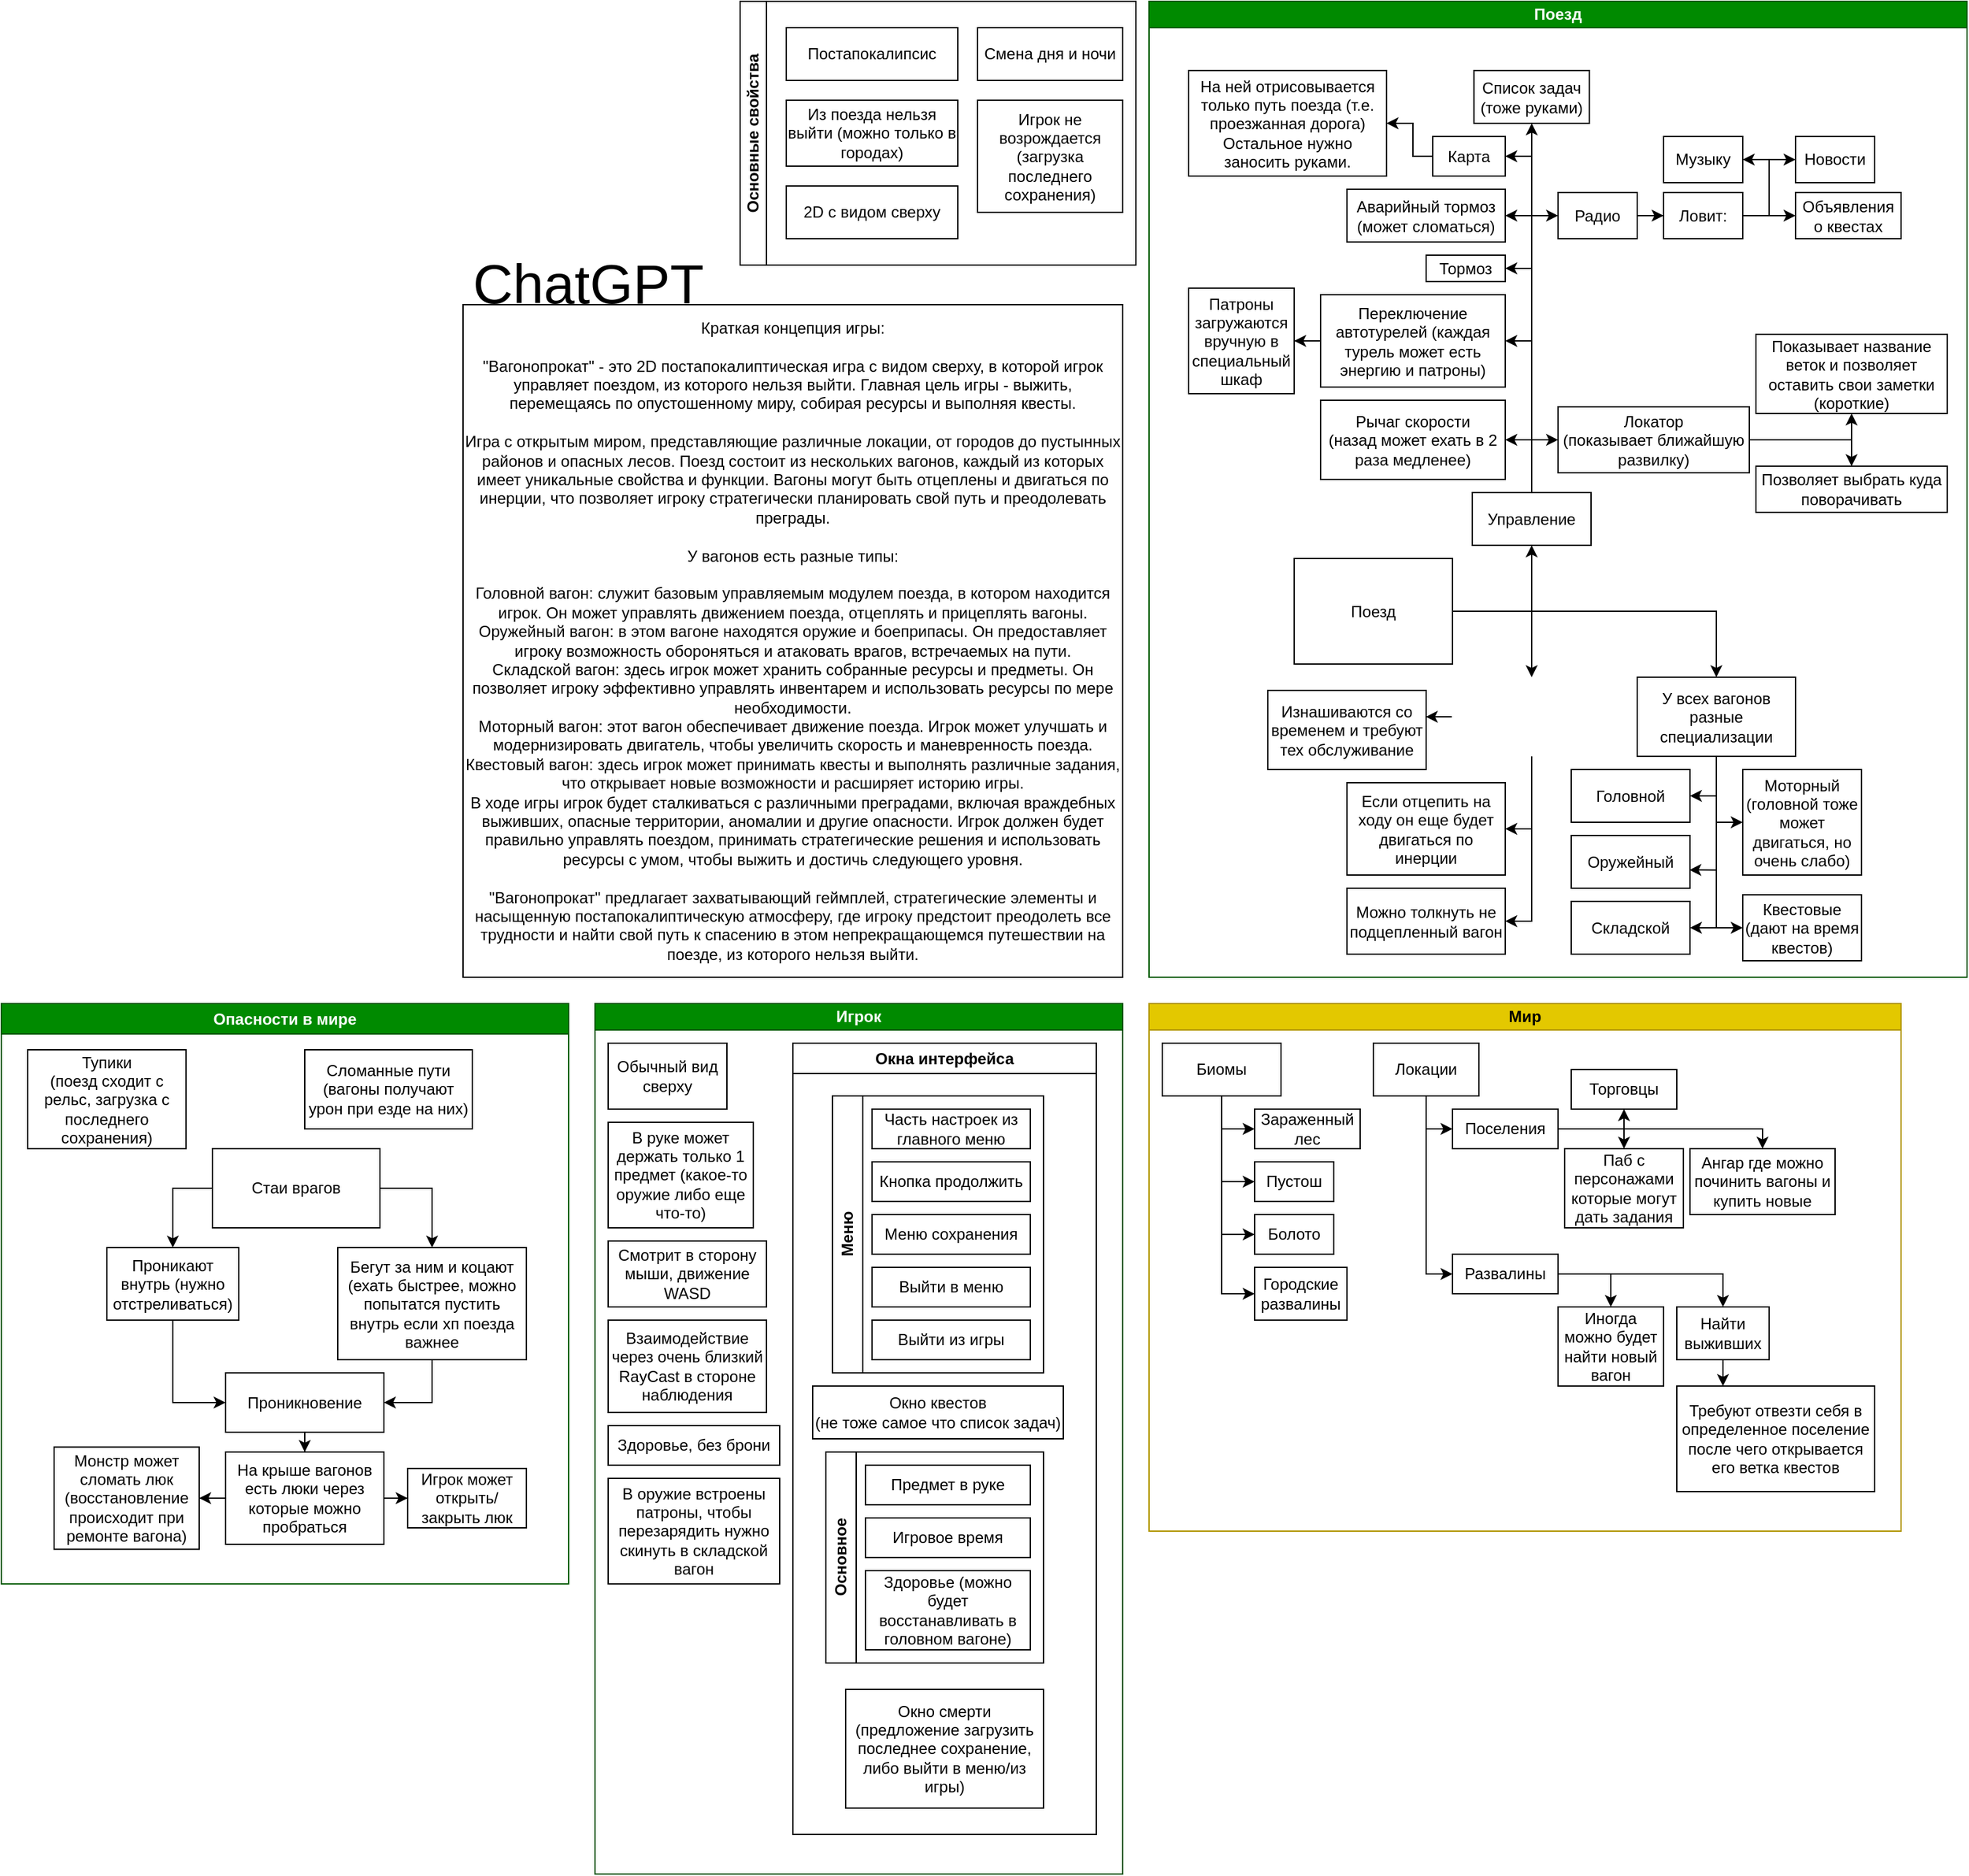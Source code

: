 <mxfile version="21.4.0" type="github">
  <diagram name="Страница 1" id="pmA3T12U0y29bctuCMmK">
    <mxGraphModel dx="3340" dy="1350" grid="1" gridSize="10" guides="1" tooltips="1" connect="1" arrows="1" fold="1" page="1" pageScale="1" pageWidth="827" pageHeight="1169" math="0" shadow="0">
      <root>
        <mxCell id="0" />
        <mxCell id="1" parent="0" />
        <mxCell id="rNvYdbHAw4pMWTasqW2j-11" value="Основные свойства" style="swimlane;horizontal=0;whiteSpace=wrap;html=1;rounded=0;labelBackgroundColor=none;startSize=20;" parent="1" vertex="1">
          <mxGeometry x="-180" y="10" width="300" height="200" as="geometry">
            <mxRectangle x="-320" y="90" width="40" height="150" as="alternateBounds" />
          </mxGeometry>
        </mxCell>
        <mxCell id="rNvYdbHAw4pMWTasqW2j-3" value="Постапокалипсис" style="rounded=0;whiteSpace=wrap;html=1;labelBackgroundColor=none;" parent="rNvYdbHAw4pMWTasqW2j-11" vertex="1">
          <mxGeometry x="35" y="20" width="130" height="40" as="geometry" />
        </mxCell>
        <mxCell id="rNvYdbHAw4pMWTasqW2j-2" value="Из поезда нельзя выйти (можно только в городах)" style="rounded=0;whiteSpace=wrap;html=1;labelBackgroundColor=none;" parent="rNvYdbHAw4pMWTasqW2j-11" vertex="1">
          <mxGeometry x="35" y="75" width="130" height="50" as="geometry" />
        </mxCell>
        <mxCell id="rNvYdbHAw4pMWTasqW2j-1" value="2D с видом сверху" style="rounded=0;whiteSpace=wrap;html=1;labelBackgroundColor=none;" parent="rNvYdbHAw4pMWTasqW2j-11" vertex="1">
          <mxGeometry x="35" y="140" width="130" height="40" as="geometry" />
        </mxCell>
        <mxCell id="oGK1vq715rr8zdbcpzgk-31" value="Смена дня и ночи" style="rounded=0;whiteSpace=wrap;html=1;" parent="rNvYdbHAw4pMWTasqW2j-11" vertex="1">
          <mxGeometry x="180" y="20" width="110" height="40" as="geometry" />
        </mxCell>
        <mxCell id="6y2salY9_mVwBJtiT9F8-13" value="Игрок не возрождается (загрузка последнего сохранения)" style="rounded=0;whiteSpace=wrap;html=1;" vertex="1" parent="rNvYdbHAw4pMWTasqW2j-11">
          <mxGeometry x="180" y="75" width="110" height="85" as="geometry" />
        </mxCell>
        <mxCell id="rNvYdbHAw4pMWTasqW2j-29" value="Краткая концепция игры:&lt;br&gt;&lt;br&gt;&quot;Вагонопрокат&quot; - это 2D постапокалиптическая игра с видом сверху, в которой игрок управляет поездом, из которого нельзя выйти. Главная цель игры - выжить, перемещаясь по опустошенному миру, собирая ресурсы и выполняя квесты.&lt;br&gt;&lt;br&gt;Игра с открытым миром, представляющие различные локации, от городов до пустынных районов и опасных лесов. Поезд состоит из нескольких вагонов, каждый из которых имеет уникальные свойства и функции. Вагоны могут быть отцеплены и двигаться по инерции, что позволяет игроку стратегически планировать свой путь и преодолевать преграды.&lt;br&gt;&lt;br&gt;У вагонов есть разные типы:&lt;br&gt;&lt;br&gt;Головной вагон: служит базовым управляемым модулем поезда, в котором находится игрок. Он может управлять движением поезда, отцеплять и прицеплять вагоны.&lt;br&gt;Оружейный вагон: в этом вагоне находятся оружие и боеприпасы. Он предоставляет игроку возможность обороняться и атаковать врагов, встречаемых на пути.&lt;br&gt;Складской вагон: здесь игрок может хранить собранные ресурсы и предметы. Он позволяет игроку эффективно управлять инвентарем и использовать ресурсы по мере необходимости.&lt;br&gt;Моторный вагон: этот вагон обеспечивает движение поезда. Игрок может улучшать и модернизировать двигатель, чтобы увеличить скорость и маневренность поезда.&lt;br&gt;Квестовый вагон: здесь игрок может принимать квесты и выполнять различные задания, что открывает новые возможности и расширяет историю игры.&lt;br&gt;В ходе игры игрок будет сталкиваться с различными преградами, включая враждебных выживших, опасные территории, аномалии и другие опасности. Игрок должен будет правильно управлять поездом, принимать стратегические решения и использовать ресурсы с умом, чтобы выжить и достичь следующего уровня.&lt;br&gt;&lt;br&gt;&quot;Вагонопрокат&quot; предлагает захватывающий геймплей, стратегические элементы и насыщенную постапокалиптическую атмосферу, где игроку предстоит преодолеть все трудности и найти свой путь к спасению в этом непрекращающемся путешествии на поезде, из которого нельзя выйти." style="rounded=0;whiteSpace=wrap;html=1;labelBackgroundColor=none;" parent="1" vertex="1">
          <mxGeometry x="-390" y="240" width="500" height="510" as="geometry" />
        </mxCell>
        <mxCell id="iL3_-v2hUQOzqMEYbKNU-6" value="ChatGPT" style="text;html=1;strokeColor=none;fillColor=none;align=center;verticalAlign=middle;whiteSpace=wrap;rounded=0;fontSize=42;labelBackgroundColor=none;" parent="1" vertex="1">
          <mxGeometry x="-390" y="200" width="190" height="50" as="geometry" />
        </mxCell>
        <mxCell id="iL3_-v2hUQOzqMEYbKNU-39" value="Поезд" style="swimlane;whiteSpace=wrap;html=1;startSize=20;fillColor=#008a00;fontColor=#ffffff;strokeColor=#005700;" parent="1" vertex="1">
          <mxGeometry x="130" y="10" width="620" height="740" as="geometry">
            <mxRectangle x="200" y="40" width="80" height="30" as="alternateBounds" />
          </mxGeometry>
        </mxCell>
        <mxCell id="rNvYdbHAw4pMWTasqW2j-4" value="Поезд" style="rounded=0;whiteSpace=wrap;html=1;labelBackgroundColor=none;" parent="iL3_-v2hUQOzqMEYbKNU-39" vertex="1">
          <mxGeometry x="110" y="422.5" width="120" height="80" as="geometry" />
        </mxCell>
        <mxCell id="oGK1vq715rr8zdbcpzgk-6" style="edgeStyle=orthogonalEdgeStyle;rounded=0;orthogonalLoop=1;jettySize=auto;html=1;entryX=0.998;entryY=0.334;entryDx=0;entryDy=0;entryPerimeter=0;" parent="iL3_-v2hUQOzqMEYbKNU-39" source="rNvYdbHAw4pMWTasqW2j-5" target="oGK1vq715rr8zdbcpzgk-3" edge="1">
          <mxGeometry relative="1" as="geometry" />
        </mxCell>
        <mxCell id="rNvYdbHAw4pMWTasqW2j-5" value="Вагоны можно подцеплять/отцеплять" style="rounded=0;whiteSpace=wrap;html=1;labelBackgroundColor=none;fillColor=none;fontColor=#ffffff;strokeColor=#ffffff;" parent="iL3_-v2hUQOzqMEYbKNU-39" vertex="1">
          <mxGeometry x="230" y="512.5" width="120" height="60" as="geometry" />
        </mxCell>
        <mxCell id="rNvYdbHAw4pMWTasqW2j-12" style="edgeStyle=orthogonalEdgeStyle;rounded=0;orthogonalLoop=1;jettySize=auto;html=1;entryX=0.5;entryY=0;entryDx=0;entryDy=0;labelBackgroundColor=none;fontColor=default;" parent="iL3_-v2hUQOzqMEYbKNU-39" source="rNvYdbHAw4pMWTasqW2j-4" target="rNvYdbHAw4pMWTasqW2j-5" edge="1">
          <mxGeometry relative="1" as="geometry">
            <Array as="points">
              <mxPoint x="290" y="462.5" />
            </Array>
          </mxGeometry>
        </mxCell>
        <mxCell id="rNvYdbHAw4pMWTasqW2j-6" value="У всех вагонов разные специализации" style="rounded=0;whiteSpace=wrap;html=1;labelBackgroundColor=none;" parent="iL3_-v2hUQOzqMEYbKNU-39" vertex="1">
          <mxGeometry x="370" y="512.5" width="120" height="60" as="geometry" />
        </mxCell>
        <mxCell id="rNvYdbHAw4pMWTasqW2j-13" style="edgeStyle=orthogonalEdgeStyle;rounded=0;orthogonalLoop=1;jettySize=auto;html=1;entryX=0.5;entryY=0;entryDx=0;entryDy=0;labelBackgroundColor=none;fontColor=default;" parent="iL3_-v2hUQOzqMEYbKNU-39" source="rNvYdbHAw4pMWTasqW2j-4" target="rNvYdbHAw4pMWTasqW2j-6" edge="1">
          <mxGeometry relative="1" as="geometry" />
        </mxCell>
        <mxCell id="rNvYdbHAw4pMWTasqW2j-7" value="Головной" style="rounded=0;whiteSpace=wrap;html=1;labelBackgroundColor=none;" parent="iL3_-v2hUQOzqMEYbKNU-39" vertex="1">
          <mxGeometry x="320" y="582.5" width="90" height="40" as="geometry" />
        </mxCell>
        <mxCell id="rNvYdbHAw4pMWTasqW2j-14" style="edgeStyle=orthogonalEdgeStyle;rounded=0;orthogonalLoop=1;jettySize=auto;html=1;entryX=1;entryY=0.5;entryDx=0;entryDy=0;labelBackgroundColor=none;fontColor=default;" parent="iL3_-v2hUQOzqMEYbKNU-39" source="rNvYdbHAw4pMWTasqW2j-6" target="rNvYdbHAw4pMWTasqW2j-7" edge="1">
          <mxGeometry relative="1" as="geometry" />
        </mxCell>
        <mxCell id="rNvYdbHAw4pMWTasqW2j-8" value="Оружейный" style="rounded=0;whiteSpace=wrap;html=1;labelBackgroundColor=none;" parent="iL3_-v2hUQOzqMEYbKNU-39" vertex="1">
          <mxGeometry x="320" y="632.5" width="90" height="40" as="geometry" />
        </mxCell>
        <mxCell id="rNvYdbHAw4pMWTasqW2j-15" style="edgeStyle=orthogonalEdgeStyle;rounded=0;orthogonalLoop=1;jettySize=auto;html=1;entryX=0.995;entryY=0.654;entryDx=0;entryDy=0;entryPerimeter=0;labelBackgroundColor=none;fontColor=default;" parent="iL3_-v2hUQOzqMEYbKNU-39" source="rNvYdbHAw4pMWTasqW2j-6" target="rNvYdbHAw4pMWTasqW2j-8" edge="1">
          <mxGeometry relative="1" as="geometry" />
        </mxCell>
        <mxCell id="rNvYdbHAw4pMWTasqW2j-9" value="Складской" style="rounded=0;whiteSpace=wrap;html=1;labelBackgroundColor=none;" parent="iL3_-v2hUQOzqMEYbKNU-39" vertex="1">
          <mxGeometry x="320" y="682.5" width="90" height="40" as="geometry" />
        </mxCell>
        <mxCell id="rNvYdbHAw4pMWTasqW2j-16" style="edgeStyle=orthogonalEdgeStyle;rounded=0;orthogonalLoop=1;jettySize=auto;html=1;entryX=1;entryY=0.5;entryDx=0;entryDy=0;labelBackgroundColor=none;fontColor=default;" parent="iL3_-v2hUQOzqMEYbKNU-39" source="rNvYdbHAw4pMWTasqW2j-6" target="rNvYdbHAw4pMWTasqW2j-9" edge="1">
          <mxGeometry relative="1" as="geometry" />
        </mxCell>
        <mxCell id="rNvYdbHAw4pMWTasqW2j-10" value="Квестовые&lt;br&gt;(дают на время квестов)" style="rounded=0;whiteSpace=wrap;html=1;labelBackgroundColor=none;" parent="iL3_-v2hUQOzqMEYbKNU-39" vertex="1">
          <mxGeometry x="450" y="677.5" width="90" height="50" as="geometry" />
        </mxCell>
        <mxCell id="iL3_-v2hUQOzqMEYbKNU-38" style="edgeStyle=orthogonalEdgeStyle;rounded=0;orthogonalLoop=1;jettySize=auto;html=1;entryX=0;entryY=0.5;entryDx=0;entryDy=0;" parent="iL3_-v2hUQOzqMEYbKNU-39" source="rNvYdbHAw4pMWTasqW2j-6" target="rNvYdbHAw4pMWTasqW2j-10" edge="1">
          <mxGeometry relative="1" as="geometry" />
        </mxCell>
        <mxCell id="rNvYdbHAw4pMWTasqW2j-19" value="Если отцепить на ходу он еще будет двигаться по инерции" style="rounded=0;whiteSpace=wrap;html=1;labelBackgroundColor=none;" parent="iL3_-v2hUQOzqMEYbKNU-39" vertex="1">
          <mxGeometry x="150" y="592.5" width="120" height="70" as="geometry" />
        </mxCell>
        <mxCell id="rNvYdbHAw4pMWTasqW2j-20" style="edgeStyle=orthogonalEdgeStyle;rounded=0;orthogonalLoop=1;jettySize=auto;html=1;entryX=1;entryY=0.5;entryDx=0;entryDy=0;labelBackgroundColor=none;fontColor=default;" parent="iL3_-v2hUQOzqMEYbKNU-39" source="rNvYdbHAw4pMWTasqW2j-5" target="rNvYdbHAw4pMWTasqW2j-19" edge="1">
          <mxGeometry relative="1" as="geometry" />
        </mxCell>
        <mxCell id="rNvYdbHAw4pMWTasqW2j-21" value="Можно толкнуть не подцепленный вагон" style="rounded=0;whiteSpace=wrap;html=1;labelBackgroundColor=none;" parent="iL3_-v2hUQOzqMEYbKNU-39" vertex="1">
          <mxGeometry x="150" y="672.5" width="120" height="50" as="geometry" />
        </mxCell>
        <mxCell id="rNvYdbHAw4pMWTasqW2j-22" style="edgeStyle=orthogonalEdgeStyle;rounded=0;orthogonalLoop=1;jettySize=auto;html=1;entryX=1;entryY=0.5;entryDx=0;entryDy=0;labelBackgroundColor=none;fontColor=default;" parent="iL3_-v2hUQOzqMEYbKNU-39" source="rNvYdbHAw4pMWTasqW2j-5" target="rNvYdbHAw4pMWTasqW2j-21" edge="1">
          <mxGeometry relative="1" as="geometry" />
        </mxCell>
        <mxCell id="rNvYdbHAw4pMWTasqW2j-27" value="Моторный&lt;br&gt;(головной тоже может двигаться, но очень слабо)" style="rounded=0;whiteSpace=wrap;html=1;labelBackgroundColor=none;" parent="iL3_-v2hUQOzqMEYbKNU-39" vertex="1">
          <mxGeometry x="450" y="582.5" width="90" height="80" as="geometry" />
        </mxCell>
        <mxCell id="iL3_-v2hUQOzqMEYbKNU-37" style="edgeStyle=orthogonalEdgeStyle;rounded=0;orthogonalLoop=1;jettySize=auto;html=1;entryX=0;entryY=0.5;entryDx=0;entryDy=0;" parent="iL3_-v2hUQOzqMEYbKNU-39" source="rNvYdbHAw4pMWTasqW2j-6" target="rNvYdbHAw4pMWTasqW2j-27" edge="1">
          <mxGeometry relative="1" as="geometry" />
        </mxCell>
        <mxCell id="iL3_-v2hUQOzqMEYbKNU-35" style="edgeStyle=orthogonalEdgeStyle;rounded=0;orthogonalLoop=1;jettySize=auto;html=1;labelBackgroundColor=none;fontColor=default;" parent="iL3_-v2hUQOzqMEYbKNU-39" source="7wluVAkbKQ3mOaBY779V-1" target="iL3_-v2hUQOzqMEYbKNU-34" edge="1">
          <mxGeometry relative="1" as="geometry" />
        </mxCell>
        <mxCell id="7wluVAkbKQ3mOaBY779V-1" value="Управление" style="rounded=0;whiteSpace=wrap;html=1;labelBackgroundColor=none;" parent="iL3_-v2hUQOzqMEYbKNU-39" vertex="1">
          <mxGeometry x="245" y="372.5" width="90" height="40" as="geometry" />
        </mxCell>
        <mxCell id="7wluVAkbKQ3mOaBY779V-2" style="edgeStyle=orthogonalEdgeStyle;rounded=0;orthogonalLoop=1;jettySize=auto;html=1;entryX=0.5;entryY=1;entryDx=0;entryDy=0;labelBackgroundColor=none;fontColor=default;" parent="iL3_-v2hUQOzqMEYbKNU-39" source="rNvYdbHAw4pMWTasqW2j-4" target="7wluVAkbKQ3mOaBY779V-1" edge="1">
          <mxGeometry relative="1" as="geometry">
            <Array as="points">
              <mxPoint x="290" y="462.5" />
            </Array>
          </mxGeometry>
        </mxCell>
        <mxCell id="7wluVAkbKQ3mOaBY779V-3" value="Рычаг скорости&lt;br&gt;(назад может ехать в 2 раза медленее)" style="rounded=0;whiteSpace=wrap;html=1;labelBackgroundColor=none;" parent="iL3_-v2hUQOzqMEYbKNU-39" vertex="1">
          <mxGeometry x="130" y="302.5" width="140" height="60" as="geometry" />
        </mxCell>
        <mxCell id="iL3_-v2hUQOzqMEYbKNU-1" style="edgeStyle=orthogonalEdgeStyle;rounded=0;orthogonalLoop=1;jettySize=auto;html=1;entryX=1;entryY=0.5;entryDx=0;entryDy=0;labelBackgroundColor=none;fontColor=default;" parent="iL3_-v2hUQOzqMEYbKNU-39" source="7wluVAkbKQ3mOaBY779V-1" target="7wluVAkbKQ3mOaBY779V-3" edge="1">
          <mxGeometry relative="1" as="geometry" />
        </mxCell>
        <mxCell id="iL3_-v2hUQOzqMEYbKNU-2" value="Переключение автотурелей (каждая турель может есть энергию и патроны)" style="rounded=0;whiteSpace=wrap;html=1;labelBackgroundColor=none;" parent="iL3_-v2hUQOzqMEYbKNU-39" vertex="1">
          <mxGeometry x="130" y="222.5" width="140" height="70" as="geometry" />
        </mxCell>
        <mxCell id="iL3_-v2hUQOzqMEYbKNU-3" style="edgeStyle=orthogonalEdgeStyle;rounded=0;orthogonalLoop=1;jettySize=auto;html=1;entryX=1;entryY=0.5;entryDx=0;entryDy=0;labelBackgroundColor=none;fontColor=default;" parent="iL3_-v2hUQOzqMEYbKNU-39" source="7wluVAkbKQ3mOaBY779V-1" target="iL3_-v2hUQOzqMEYbKNU-2" edge="1">
          <mxGeometry relative="1" as="geometry" />
        </mxCell>
        <mxCell id="iL3_-v2hUQOzqMEYbKNU-4" value="Патроны загружаются вручную в специальный шкаф" style="rounded=0;whiteSpace=wrap;html=1;labelBackgroundColor=none;" parent="iL3_-v2hUQOzqMEYbKNU-39" vertex="1">
          <mxGeometry x="30" y="217.5" width="80" height="80" as="geometry" />
        </mxCell>
        <mxCell id="iL3_-v2hUQOzqMEYbKNU-5" style="edgeStyle=orthogonalEdgeStyle;rounded=0;orthogonalLoop=1;jettySize=auto;html=1;entryX=1;entryY=0.5;entryDx=0;entryDy=0;labelBackgroundColor=none;fontColor=default;" parent="iL3_-v2hUQOzqMEYbKNU-39" source="iL3_-v2hUQOzqMEYbKNU-2" target="iL3_-v2hUQOzqMEYbKNU-4" edge="1">
          <mxGeometry relative="1" as="geometry" />
        </mxCell>
        <mxCell id="iL3_-v2hUQOzqMEYbKNU-7" value="Тормоз" style="rounded=0;whiteSpace=wrap;html=1;labelBackgroundColor=none;" parent="iL3_-v2hUQOzqMEYbKNU-39" vertex="1">
          <mxGeometry x="210" y="192.5" width="60" height="20" as="geometry" />
        </mxCell>
        <mxCell id="iL3_-v2hUQOzqMEYbKNU-8" style="edgeStyle=orthogonalEdgeStyle;rounded=0;orthogonalLoop=1;jettySize=auto;html=1;entryX=1;entryY=0.5;entryDx=0;entryDy=0;labelBackgroundColor=none;fontColor=default;" parent="iL3_-v2hUQOzqMEYbKNU-39" source="7wluVAkbKQ3mOaBY779V-1" target="iL3_-v2hUQOzqMEYbKNU-7" edge="1">
          <mxGeometry relative="1" as="geometry" />
        </mxCell>
        <mxCell id="iL3_-v2hUQOzqMEYbKNU-9" value="Аварийный тормоз (может сломаться)" style="rounded=0;whiteSpace=wrap;html=1;labelBackgroundColor=none;" parent="iL3_-v2hUQOzqMEYbKNU-39" vertex="1">
          <mxGeometry x="150" y="142.5" width="120" height="40" as="geometry" />
        </mxCell>
        <mxCell id="iL3_-v2hUQOzqMEYbKNU-10" style="edgeStyle=orthogonalEdgeStyle;rounded=0;orthogonalLoop=1;jettySize=auto;html=1;entryX=1;entryY=0.5;entryDx=0;entryDy=0;labelBackgroundColor=none;fontColor=default;" parent="iL3_-v2hUQOzqMEYbKNU-39" source="7wluVAkbKQ3mOaBY779V-1" target="iL3_-v2hUQOzqMEYbKNU-9" edge="1">
          <mxGeometry relative="1" as="geometry" />
        </mxCell>
        <mxCell id="iL3_-v2hUQOzqMEYbKNU-11" value="Локатор &lt;br&gt;(показывает ближайшую развилку)" style="rounded=0;whiteSpace=wrap;html=1;labelBackgroundColor=none;" parent="iL3_-v2hUQOzqMEYbKNU-39" vertex="1">
          <mxGeometry x="310" y="307.5" width="145" height="50" as="geometry" />
        </mxCell>
        <mxCell id="iL3_-v2hUQOzqMEYbKNU-12" style="edgeStyle=orthogonalEdgeStyle;rounded=0;orthogonalLoop=1;jettySize=auto;html=1;entryX=0;entryY=0.5;entryDx=0;entryDy=0;labelBackgroundColor=none;fontColor=default;" parent="iL3_-v2hUQOzqMEYbKNU-39" source="7wluVAkbKQ3mOaBY779V-1" target="iL3_-v2hUQOzqMEYbKNU-11" edge="1">
          <mxGeometry relative="1" as="geometry" />
        </mxCell>
        <mxCell id="iL3_-v2hUQOzqMEYbKNU-13" value="Позволяет выбрать куда поворачивать" style="rounded=0;whiteSpace=wrap;html=1;labelBackgroundColor=none;" parent="iL3_-v2hUQOzqMEYbKNU-39" vertex="1">
          <mxGeometry x="460" y="352.5" width="145" height="35" as="geometry" />
        </mxCell>
        <mxCell id="iL3_-v2hUQOzqMEYbKNU-15" style="edgeStyle=orthogonalEdgeStyle;rounded=0;orthogonalLoop=1;jettySize=auto;html=1;entryX=0.5;entryY=0;entryDx=0;entryDy=0;labelBackgroundColor=none;fontColor=default;" parent="iL3_-v2hUQOzqMEYbKNU-39" source="iL3_-v2hUQOzqMEYbKNU-11" target="iL3_-v2hUQOzqMEYbKNU-13" edge="1">
          <mxGeometry relative="1" as="geometry" />
        </mxCell>
        <mxCell id="iL3_-v2hUQOzqMEYbKNU-16" value="Показывает название веток и позволяет оставить свои заметки (короткие)" style="rounded=0;whiteSpace=wrap;html=1;labelBackgroundColor=none;" parent="iL3_-v2hUQOzqMEYbKNU-39" vertex="1">
          <mxGeometry x="460" y="252.5" width="145" height="60" as="geometry" />
        </mxCell>
        <mxCell id="iL3_-v2hUQOzqMEYbKNU-17" style="edgeStyle=orthogonalEdgeStyle;rounded=0;orthogonalLoop=1;jettySize=auto;html=1;entryX=0.5;entryY=1;entryDx=0;entryDy=0;labelBackgroundColor=none;fontColor=default;" parent="iL3_-v2hUQOzqMEYbKNU-39" source="iL3_-v2hUQOzqMEYbKNU-11" target="iL3_-v2hUQOzqMEYbKNU-16" edge="1">
          <mxGeometry relative="1" as="geometry" />
        </mxCell>
        <mxCell id="iL3_-v2hUQOzqMEYbKNU-18" value="Радио" style="rounded=0;whiteSpace=wrap;html=1;labelBackgroundColor=none;" parent="iL3_-v2hUQOzqMEYbKNU-39" vertex="1">
          <mxGeometry x="310" y="145" width="60" height="35" as="geometry" />
        </mxCell>
        <mxCell id="iL3_-v2hUQOzqMEYbKNU-19" style="edgeStyle=orthogonalEdgeStyle;rounded=0;orthogonalLoop=1;jettySize=auto;html=1;entryX=0;entryY=0.5;entryDx=0;entryDy=0;labelBackgroundColor=none;fontColor=default;" parent="iL3_-v2hUQOzqMEYbKNU-39" source="7wluVAkbKQ3mOaBY779V-1" target="iL3_-v2hUQOzqMEYbKNU-18" edge="1">
          <mxGeometry relative="1" as="geometry" />
        </mxCell>
        <mxCell id="iL3_-v2hUQOzqMEYbKNU-20" value="Ловит:" style="rounded=0;whiteSpace=wrap;html=1;labelBackgroundColor=none;" parent="iL3_-v2hUQOzqMEYbKNU-39" vertex="1">
          <mxGeometry x="390" y="145" width="60" height="35" as="geometry" />
        </mxCell>
        <mxCell id="iL3_-v2hUQOzqMEYbKNU-22" style="edgeStyle=orthogonalEdgeStyle;rounded=0;orthogonalLoop=1;jettySize=auto;html=1;entryX=0;entryY=0.5;entryDx=0;entryDy=0;labelBackgroundColor=none;fontColor=default;" parent="iL3_-v2hUQOzqMEYbKNU-39" source="iL3_-v2hUQOzqMEYbKNU-18" target="iL3_-v2hUQOzqMEYbKNU-20" edge="1">
          <mxGeometry relative="1" as="geometry" />
        </mxCell>
        <mxCell id="iL3_-v2hUQOzqMEYbKNU-23" value="Музыку" style="rounded=0;whiteSpace=wrap;html=1;labelBackgroundColor=none;" parent="iL3_-v2hUQOzqMEYbKNU-39" vertex="1">
          <mxGeometry x="390" y="102.5" width="60" height="35" as="geometry" />
        </mxCell>
        <mxCell id="iL3_-v2hUQOzqMEYbKNU-26" style="edgeStyle=orthogonalEdgeStyle;rounded=0;orthogonalLoop=1;jettySize=auto;html=1;entryX=1;entryY=0.5;entryDx=0;entryDy=0;labelBackgroundColor=none;fontColor=default;" parent="iL3_-v2hUQOzqMEYbKNU-39" source="iL3_-v2hUQOzqMEYbKNU-20" target="iL3_-v2hUQOzqMEYbKNU-23" edge="1">
          <mxGeometry relative="1" as="geometry">
            <Array as="points">
              <mxPoint x="470" y="162.5" />
              <mxPoint x="470" y="120.5" />
            </Array>
          </mxGeometry>
        </mxCell>
        <mxCell id="iL3_-v2hUQOzqMEYbKNU-25" value="Новости" style="rounded=0;whiteSpace=wrap;html=1;labelBackgroundColor=none;" parent="iL3_-v2hUQOzqMEYbKNU-39" vertex="1">
          <mxGeometry x="490" y="102.5" width="60" height="35" as="geometry" />
        </mxCell>
        <mxCell id="iL3_-v2hUQOzqMEYbKNU-36" style="edgeStyle=orthogonalEdgeStyle;rounded=0;orthogonalLoop=1;jettySize=auto;html=1;entryX=0;entryY=0.5;entryDx=0;entryDy=0;" parent="iL3_-v2hUQOzqMEYbKNU-39" source="iL3_-v2hUQOzqMEYbKNU-20" target="iL3_-v2hUQOzqMEYbKNU-25" edge="1">
          <mxGeometry relative="1" as="geometry" />
        </mxCell>
        <mxCell id="iL3_-v2hUQOzqMEYbKNU-28" value="Объявления о квестах" style="rounded=0;whiteSpace=wrap;html=1;labelBackgroundColor=none;" parent="iL3_-v2hUQOzqMEYbKNU-39" vertex="1">
          <mxGeometry x="490" y="145" width="80" height="35" as="geometry" />
        </mxCell>
        <mxCell id="iL3_-v2hUQOzqMEYbKNU-29" style="edgeStyle=orthogonalEdgeStyle;rounded=0;orthogonalLoop=1;jettySize=auto;html=1;entryX=0;entryY=0.5;entryDx=0;entryDy=0;labelBackgroundColor=none;fontColor=default;" parent="iL3_-v2hUQOzqMEYbKNU-39" source="iL3_-v2hUQOzqMEYbKNU-20" target="iL3_-v2hUQOzqMEYbKNU-28" edge="1">
          <mxGeometry relative="1" as="geometry" />
        </mxCell>
        <mxCell id="iL3_-v2hUQOzqMEYbKNU-30" value="Карта" style="rounded=0;whiteSpace=wrap;html=1;labelBackgroundColor=none;" parent="iL3_-v2hUQOzqMEYbKNU-39" vertex="1">
          <mxGeometry x="215" y="102.5" width="55" height="30" as="geometry" />
        </mxCell>
        <mxCell id="iL3_-v2hUQOzqMEYbKNU-31" style="edgeStyle=orthogonalEdgeStyle;rounded=0;orthogonalLoop=1;jettySize=auto;html=1;entryX=1;entryY=0.5;entryDx=0;entryDy=0;labelBackgroundColor=none;fontColor=default;" parent="iL3_-v2hUQOzqMEYbKNU-39" source="7wluVAkbKQ3mOaBY779V-1" target="iL3_-v2hUQOzqMEYbKNU-30" edge="1">
          <mxGeometry relative="1" as="geometry">
            <mxPoint x="290" y="122.5" as="targetPoint" />
          </mxGeometry>
        </mxCell>
        <mxCell id="iL3_-v2hUQOzqMEYbKNU-32" value="На ней отрисовывается только путь поезда (т.е. проезжанная дорога)&lt;br&gt;Остальное нужно заносить руками." style="rounded=0;whiteSpace=wrap;html=1;labelBackgroundColor=none;" parent="iL3_-v2hUQOzqMEYbKNU-39" vertex="1">
          <mxGeometry x="30" y="52.5" width="150" height="80" as="geometry" />
        </mxCell>
        <mxCell id="iL3_-v2hUQOzqMEYbKNU-33" style="edgeStyle=orthogonalEdgeStyle;rounded=0;orthogonalLoop=1;jettySize=auto;html=1;entryX=1;entryY=0.5;entryDx=0;entryDy=0;labelBackgroundColor=none;fontColor=default;" parent="iL3_-v2hUQOzqMEYbKNU-39" source="iL3_-v2hUQOzqMEYbKNU-30" target="iL3_-v2hUQOzqMEYbKNU-32" edge="1">
          <mxGeometry relative="1" as="geometry">
            <Array as="points">
              <mxPoint x="200" y="117.5" />
              <mxPoint x="200" y="92.5" />
            </Array>
          </mxGeometry>
        </mxCell>
        <mxCell id="iL3_-v2hUQOzqMEYbKNU-34" value="Список задач (тоже руками)" style="rounded=0;whiteSpace=wrap;html=1;labelBackgroundColor=none;" parent="iL3_-v2hUQOzqMEYbKNU-39" vertex="1">
          <mxGeometry x="246.25" y="52.5" width="87.5" height="40" as="geometry" />
        </mxCell>
        <mxCell id="oGK1vq715rr8zdbcpzgk-3" value="Изнашиваются со временем и требуют тех обслуживание" style="rounded=0;whiteSpace=wrap;html=1;" parent="iL3_-v2hUQOzqMEYbKNU-39" vertex="1">
          <mxGeometry x="90" y="522.5" width="120" height="60" as="geometry" />
        </mxCell>
        <mxCell id="iL3_-v2hUQOzqMEYbKNU-40" value="Мир" style="swimlane;whiteSpace=wrap;html=1;movable=1;resizable=1;rotatable=1;deletable=1;editable=1;locked=0;connectable=1;startSize=20;fillColor=#e3c800;fontColor=#000000;strokeColor=#B09500;" parent="1" vertex="1">
          <mxGeometry x="130" y="770" width="570" height="400" as="geometry" />
        </mxCell>
        <mxCell id="iL3_-v2hUQOzqMEYbKNU-48" style="edgeStyle=orthogonalEdgeStyle;rounded=0;orthogonalLoop=1;jettySize=auto;html=1;entryX=0;entryY=0.5;entryDx=0;entryDy=0;" parent="iL3_-v2hUQOzqMEYbKNU-40" source="iL3_-v2hUQOzqMEYbKNU-43" target="iL3_-v2hUQOzqMEYbKNU-44" edge="1">
          <mxGeometry relative="1" as="geometry" />
        </mxCell>
        <mxCell id="iL3_-v2hUQOzqMEYbKNU-49" style="edgeStyle=orthogonalEdgeStyle;rounded=0;orthogonalLoop=1;jettySize=auto;html=1;entryX=0;entryY=0.5;entryDx=0;entryDy=0;" parent="iL3_-v2hUQOzqMEYbKNU-40" source="iL3_-v2hUQOzqMEYbKNU-43" target="iL3_-v2hUQOzqMEYbKNU-45" edge="1">
          <mxGeometry relative="1" as="geometry" />
        </mxCell>
        <mxCell id="iL3_-v2hUQOzqMEYbKNU-50" style="edgeStyle=orthogonalEdgeStyle;rounded=0;orthogonalLoop=1;jettySize=auto;html=1;entryX=0;entryY=0.5;entryDx=0;entryDy=0;" parent="iL3_-v2hUQOzqMEYbKNU-40" source="iL3_-v2hUQOzqMEYbKNU-43" target="iL3_-v2hUQOzqMEYbKNU-46" edge="1">
          <mxGeometry relative="1" as="geometry" />
        </mxCell>
        <mxCell id="iL3_-v2hUQOzqMEYbKNU-51" style="edgeStyle=orthogonalEdgeStyle;rounded=0;orthogonalLoop=1;jettySize=auto;html=1;entryX=0;entryY=0.5;entryDx=0;entryDy=0;" parent="iL3_-v2hUQOzqMEYbKNU-40" source="iL3_-v2hUQOzqMEYbKNU-43" target="iL3_-v2hUQOzqMEYbKNU-47" edge="1">
          <mxGeometry relative="1" as="geometry" />
        </mxCell>
        <mxCell id="iL3_-v2hUQOzqMEYbKNU-43" value="Биомы" style="whiteSpace=wrap;html=1;" parent="iL3_-v2hUQOzqMEYbKNU-40" vertex="1">
          <mxGeometry x="10" y="30" width="90" height="40" as="geometry" />
        </mxCell>
        <mxCell id="iL3_-v2hUQOzqMEYbKNU-44" value="Зараженный лес" style="whiteSpace=wrap;html=1;" parent="iL3_-v2hUQOzqMEYbKNU-40" vertex="1">
          <mxGeometry x="80" y="80" width="80" height="30" as="geometry" />
        </mxCell>
        <mxCell id="iL3_-v2hUQOzqMEYbKNU-45" value="Пустош" style="whiteSpace=wrap;html=1;" parent="iL3_-v2hUQOzqMEYbKNU-40" vertex="1">
          <mxGeometry x="80" y="120" width="60" height="30" as="geometry" />
        </mxCell>
        <mxCell id="iL3_-v2hUQOzqMEYbKNU-46" value="Болото" style="whiteSpace=wrap;html=1;" parent="iL3_-v2hUQOzqMEYbKNU-40" vertex="1">
          <mxGeometry x="80" y="160" width="60" height="30" as="geometry" />
        </mxCell>
        <mxCell id="iL3_-v2hUQOzqMEYbKNU-47" value="Городские развалины" style="whiteSpace=wrap;html=1;" parent="iL3_-v2hUQOzqMEYbKNU-40" vertex="1">
          <mxGeometry x="80" y="200" width="70" height="40" as="geometry" />
        </mxCell>
        <mxCell id="iL3_-v2hUQOzqMEYbKNU-60" style="edgeStyle=orthogonalEdgeStyle;rounded=0;orthogonalLoop=1;jettySize=auto;html=1;entryX=0;entryY=0.5;entryDx=0;entryDy=0;" parent="iL3_-v2hUQOzqMEYbKNU-40" source="iL3_-v2hUQOzqMEYbKNU-52" target="iL3_-v2hUQOzqMEYbKNU-53" edge="1">
          <mxGeometry relative="1" as="geometry" />
        </mxCell>
        <mxCell id="iL3_-v2hUQOzqMEYbKNU-64" style="edgeStyle=orthogonalEdgeStyle;rounded=0;orthogonalLoop=1;jettySize=auto;html=1;entryX=0;entryY=0.5;entryDx=0;entryDy=0;" parent="iL3_-v2hUQOzqMEYbKNU-40" source="iL3_-v2hUQOzqMEYbKNU-52" target="iL3_-v2hUQOzqMEYbKNU-63" edge="1">
          <mxGeometry relative="1" as="geometry" />
        </mxCell>
        <mxCell id="iL3_-v2hUQOzqMEYbKNU-52" value="Локации" style="rounded=0;whiteSpace=wrap;html=1;" parent="iL3_-v2hUQOzqMEYbKNU-40" vertex="1">
          <mxGeometry x="170" y="30" width="80" height="40" as="geometry" />
        </mxCell>
        <mxCell id="iL3_-v2hUQOzqMEYbKNU-57" style="edgeStyle=orthogonalEdgeStyle;rounded=0;orthogonalLoop=1;jettySize=auto;html=1;entryX=0.5;entryY=1;entryDx=0;entryDy=0;" parent="iL3_-v2hUQOzqMEYbKNU-40" source="iL3_-v2hUQOzqMEYbKNU-53" target="iL3_-v2hUQOzqMEYbKNU-54" edge="1">
          <mxGeometry relative="1" as="geometry">
            <Array as="points">
              <mxPoint x="360" y="95" />
            </Array>
          </mxGeometry>
        </mxCell>
        <mxCell id="iL3_-v2hUQOzqMEYbKNU-59" style="edgeStyle=orthogonalEdgeStyle;rounded=0;orthogonalLoop=1;jettySize=auto;html=1;entryX=0.5;entryY=0;entryDx=0;entryDy=0;" parent="iL3_-v2hUQOzqMEYbKNU-40" source="iL3_-v2hUQOzqMEYbKNU-53" target="iL3_-v2hUQOzqMEYbKNU-56" edge="1">
          <mxGeometry relative="1" as="geometry">
            <Array as="points">
              <mxPoint x="465" y="95" />
            </Array>
          </mxGeometry>
        </mxCell>
        <mxCell id="iL3_-v2hUQOzqMEYbKNU-62" style="edgeStyle=orthogonalEdgeStyle;rounded=0;orthogonalLoop=1;jettySize=auto;html=1;entryX=0.5;entryY=0;entryDx=0;entryDy=0;" parent="iL3_-v2hUQOzqMEYbKNU-40" source="iL3_-v2hUQOzqMEYbKNU-53" target="iL3_-v2hUQOzqMEYbKNU-55" edge="1">
          <mxGeometry relative="1" as="geometry">
            <Array as="points">
              <mxPoint x="360" y="95" />
            </Array>
          </mxGeometry>
        </mxCell>
        <mxCell id="iL3_-v2hUQOzqMEYbKNU-53" value="Поселения" style="rounded=0;whiteSpace=wrap;html=1;" parent="iL3_-v2hUQOzqMEYbKNU-40" vertex="1">
          <mxGeometry x="230" y="80" width="80" height="30" as="geometry" />
        </mxCell>
        <mxCell id="iL3_-v2hUQOzqMEYbKNU-54" value="Торговцы" style="rounded=0;whiteSpace=wrap;html=1;" parent="iL3_-v2hUQOzqMEYbKNU-40" vertex="1">
          <mxGeometry x="320" y="50" width="80" height="30" as="geometry" />
        </mxCell>
        <mxCell id="iL3_-v2hUQOzqMEYbKNU-55" value="Паб с персонажами которые могут дать задания" style="rounded=0;whiteSpace=wrap;html=1;" parent="iL3_-v2hUQOzqMEYbKNU-40" vertex="1">
          <mxGeometry x="315" y="110" width="90" height="60" as="geometry" />
        </mxCell>
        <mxCell id="iL3_-v2hUQOzqMEYbKNU-56" value="Ангар где можно починить вагоны и купить новые" style="rounded=0;whiteSpace=wrap;html=1;" parent="iL3_-v2hUQOzqMEYbKNU-40" vertex="1">
          <mxGeometry x="410" y="110" width="110" height="50" as="geometry" />
        </mxCell>
        <mxCell id="iL3_-v2hUQOzqMEYbKNU-66" style="edgeStyle=orthogonalEdgeStyle;rounded=0;orthogonalLoop=1;jettySize=auto;html=1;entryX=0.5;entryY=0;entryDx=0;entryDy=0;" parent="iL3_-v2hUQOzqMEYbKNU-40" source="iL3_-v2hUQOzqMEYbKNU-63" target="iL3_-v2hUQOzqMEYbKNU-65" edge="1">
          <mxGeometry relative="1" as="geometry">
            <Array as="points">
              <mxPoint x="350" y="205" />
            </Array>
          </mxGeometry>
        </mxCell>
        <mxCell id="iL3_-v2hUQOzqMEYbKNU-68" style="edgeStyle=orthogonalEdgeStyle;rounded=0;orthogonalLoop=1;jettySize=auto;html=1;" parent="iL3_-v2hUQOzqMEYbKNU-40" source="iL3_-v2hUQOzqMEYbKNU-63" target="iL3_-v2hUQOzqMEYbKNU-67" edge="1">
          <mxGeometry relative="1" as="geometry" />
        </mxCell>
        <mxCell id="iL3_-v2hUQOzqMEYbKNU-63" value="Развалины" style="rounded=0;whiteSpace=wrap;html=1;" parent="iL3_-v2hUQOzqMEYbKNU-40" vertex="1">
          <mxGeometry x="230" y="190" width="80" height="30" as="geometry" />
        </mxCell>
        <mxCell id="iL3_-v2hUQOzqMEYbKNU-65" value="Иногда можно будет найти новый вагон" style="rounded=0;whiteSpace=wrap;html=1;" parent="iL3_-v2hUQOzqMEYbKNU-40" vertex="1">
          <mxGeometry x="310" y="230" width="80" height="60" as="geometry" />
        </mxCell>
        <mxCell id="oGK1vq715rr8zdbcpzgk-2" style="edgeStyle=orthogonalEdgeStyle;rounded=0;orthogonalLoop=1;jettySize=auto;html=1;entryX=0.233;entryY=0;entryDx=0;entryDy=0;entryPerimeter=0;" parent="iL3_-v2hUQOzqMEYbKNU-40" source="iL3_-v2hUQOzqMEYbKNU-67" target="oGK1vq715rr8zdbcpzgk-1" edge="1">
          <mxGeometry relative="1" as="geometry">
            <Array as="points">
              <mxPoint x="435" y="290" />
            </Array>
          </mxGeometry>
        </mxCell>
        <mxCell id="iL3_-v2hUQOzqMEYbKNU-67" value="Найти выживших" style="rounded=0;whiteSpace=wrap;html=1;" parent="iL3_-v2hUQOzqMEYbKNU-40" vertex="1">
          <mxGeometry x="400" y="230" width="70" height="40" as="geometry" />
        </mxCell>
        <mxCell id="oGK1vq715rr8zdbcpzgk-1" value="Требуют отвезти себя в определенное поселение после чего открывается его ветка квестов" style="rounded=0;whiteSpace=wrap;html=1;" parent="iL3_-v2hUQOzqMEYbKNU-40" vertex="1">
          <mxGeometry x="400" y="290" width="150" height="80" as="geometry" />
        </mxCell>
        <mxCell id="iL3_-v2hUQOzqMEYbKNU-42" value="Игрок" style="swimlane;whiteSpace=wrap;html=1;startSize=20;fillColor=#008a00;fontColor=#ffffff;strokeColor=#005700;" parent="1" vertex="1">
          <mxGeometry x="-290" y="770" width="400" height="660" as="geometry" />
        </mxCell>
        <mxCell id="iL3_-v2hUQOzqMEYbKNU-69" value="Обычный вид сверху" style="rounded=0;whiteSpace=wrap;html=1;" parent="iL3_-v2hUQOzqMEYbKNU-42" vertex="1">
          <mxGeometry x="10" y="30" width="90" height="50" as="geometry" />
        </mxCell>
        <mxCell id="iL3_-v2hUQOzqMEYbKNU-70" value="В руке может держать только 1 предмет (какое-то оружие либо еще что-то)" style="rounded=0;whiteSpace=wrap;html=1;" parent="iL3_-v2hUQOzqMEYbKNU-42" vertex="1">
          <mxGeometry x="10" y="90" width="110" height="80" as="geometry" />
        </mxCell>
        <mxCell id="iL3_-v2hUQOzqMEYbKNU-71" value="Смотрит в сторону мыши, движение WASD" style="rounded=0;whiteSpace=wrap;html=1;" parent="iL3_-v2hUQOzqMEYbKNU-42" vertex="1">
          <mxGeometry x="10" y="180" width="120" height="50" as="geometry" />
        </mxCell>
        <mxCell id="iL3_-v2hUQOzqMEYbKNU-72" value="Взаимодействие через очень близкий RayCast в стороне наблюдения" style="rounded=0;whiteSpace=wrap;html=1;" parent="iL3_-v2hUQOzqMEYbKNU-42" vertex="1">
          <mxGeometry x="10" y="240" width="120" height="70" as="geometry" />
        </mxCell>
        <mxCell id="oGK1vq715rr8zdbcpzgk-9" value="Окна интерфейса" style="swimlane;whiteSpace=wrap;html=1;" parent="iL3_-v2hUQOzqMEYbKNU-42" vertex="1">
          <mxGeometry x="150" y="30" width="230" height="600" as="geometry" />
        </mxCell>
        <mxCell id="oGK1vq715rr8zdbcpzgk-18" value="Окно квестов &lt;br&gt;(не тоже самое что список задач)" style="rounded=0;whiteSpace=wrap;html=1;" parent="oGK1vq715rr8zdbcpzgk-9" vertex="1">
          <mxGeometry x="15" y="260" width="190" height="40" as="geometry" />
        </mxCell>
        <mxCell id="oGK1vq715rr8zdbcpzgk-21" value="Меню" style="swimlane;horizontal=0;whiteSpace=wrap;html=1;" parent="oGK1vq715rr8zdbcpzgk-9" vertex="1">
          <mxGeometry x="30" y="40" width="160" height="210" as="geometry" />
        </mxCell>
        <mxCell id="oGK1vq715rr8zdbcpzgk-22" value="Часть настроек из главного меню" style="rounded=0;whiteSpace=wrap;html=1;" parent="oGK1vq715rr8zdbcpzgk-21" vertex="1">
          <mxGeometry x="30" y="10" width="120" height="30" as="geometry" />
        </mxCell>
        <mxCell id="oGK1vq715rr8zdbcpzgk-23" value="Кнопка продолжить" style="rounded=0;whiteSpace=wrap;html=1;" parent="oGK1vq715rr8zdbcpzgk-21" vertex="1">
          <mxGeometry x="30" y="50" width="120" height="30" as="geometry" />
        </mxCell>
        <mxCell id="oGK1vq715rr8zdbcpzgk-24" value="Меню сохранения" style="rounded=0;whiteSpace=wrap;html=1;" parent="oGK1vq715rr8zdbcpzgk-21" vertex="1">
          <mxGeometry x="30" y="90" width="120" height="30" as="geometry" />
        </mxCell>
        <mxCell id="oGK1vq715rr8zdbcpzgk-25" value="Выйти в меню" style="rounded=0;whiteSpace=wrap;html=1;" parent="oGK1vq715rr8zdbcpzgk-21" vertex="1">
          <mxGeometry x="30" y="130" width="120" height="30" as="geometry" />
        </mxCell>
        <mxCell id="oGK1vq715rr8zdbcpzgk-26" value="Выйти из игры" style="rounded=0;whiteSpace=wrap;html=1;" parent="oGK1vq715rr8zdbcpzgk-21" vertex="1">
          <mxGeometry x="30" y="170" width="120" height="30" as="geometry" />
        </mxCell>
        <mxCell id="oGK1vq715rr8zdbcpzgk-28" value="Основное" style="swimlane;horizontal=0;whiteSpace=wrap;html=1;" parent="oGK1vq715rr8zdbcpzgk-9" vertex="1">
          <mxGeometry x="25" y="310" width="165" height="160" as="geometry" />
        </mxCell>
        <mxCell id="oGK1vq715rr8zdbcpzgk-29" value="Предмет в руке" style="rounded=0;whiteSpace=wrap;html=1;" parent="oGK1vq715rr8zdbcpzgk-28" vertex="1">
          <mxGeometry x="30" y="10" width="125" height="30" as="geometry" />
        </mxCell>
        <mxCell id="oGK1vq715rr8zdbcpzgk-30" value="Игровое время" style="rounded=0;whiteSpace=wrap;html=1;" parent="oGK1vq715rr8zdbcpzgk-28" vertex="1">
          <mxGeometry x="30" y="50" width="125" height="30" as="geometry" />
        </mxCell>
        <mxCell id="oGK1vq715rr8zdbcpzgk-32" value="Здоровье (можно будет восстанавливать в головном вагоне)" style="rounded=0;whiteSpace=wrap;html=1;" parent="oGK1vq715rr8zdbcpzgk-28" vertex="1">
          <mxGeometry x="30" y="90" width="125" height="60" as="geometry" />
        </mxCell>
        <mxCell id="6y2salY9_mVwBJtiT9F8-12" value="Окно смерти (предложение загрузить последнее сохранение, либо выйти в меню/из игры)" style="rounded=0;whiteSpace=wrap;html=1;" vertex="1" parent="oGK1vq715rr8zdbcpzgk-9">
          <mxGeometry x="40" y="490" width="150" height="90" as="geometry" />
        </mxCell>
        <mxCell id="oGK1vq715rr8zdbcpzgk-33" value="Здоровье, без брони" style="rounded=0;whiteSpace=wrap;html=1;" parent="iL3_-v2hUQOzqMEYbKNU-42" vertex="1">
          <mxGeometry x="10" y="320" width="130" height="30" as="geometry" />
        </mxCell>
        <mxCell id="oGK1vq715rr8zdbcpzgk-34" value="В оружие встроены патроны, чтобы перезарядить нужно скинуть в складской вагон" style="rounded=0;whiteSpace=wrap;html=1;" parent="iL3_-v2hUQOzqMEYbKNU-42" vertex="1">
          <mxGeometry x="10" y="360" width="130" height="80" as="geometry" />
        </mxCell>
        <mxCell id="oGK1vq715rr8zdbcpzgk-35" value="Опасности в мире" style="swimlane;whiteSpace=wrap;html=1;fillColor=#008a00;fontColor=#ffffff;strokeColor=#005700;" parent="1" vertex="1">
          <mxGeometry x="-740" y="770" width="430" height="440" as="geometry" />
        </mxCell>
        <mxCell id="oGK1vq715rr8zdbcpzgk-36" value="Сломанные пути (вагоны получают урон при езде на них)" style="rounded=0;whiteSpace=wrap;html=1;" parent="oGK1vq715rr8zdbcpzgk-35" vertex="1">
          <mxGeometry x="230" y="35" width="127" height="60" as="geometry" />
        </mxCell>
        <mxCell id="oGK1vq715rr8zdbcpzgk-39" style="edgeStyle=orthogonalEdgeStyle;rounded=0;orthogonalLoop=1;jettySize=auto;html=1;entryX=0.5;entryY=0;entryDx=0;entryDy=0;" parent="oGK1vq715rr8zdbcpzgk-35" source="oGK1vq715rr8zdbcpzgk-37" target="oGK1vq715rr8zdbcpzgk-38" edge="1">
          <mxGeometry relative="1" as="geometry">
            <mxPoint x="270" y="180" as="targetPoint" />
            <Array as="points">
              <mxPoint x="327" y="140" />
            </Array>
          </mxGeometry>
        </mxCell>
        <mxCell id="oGK1vq715rr8zdbcpzgk-42" style="edgeStyle=orthogonalEdgeStyle;rounded=0;orthogonalLoop=1;jettySize=auto;html=1;" parent="oGK1vq715rr8zdbcpzgk-35" source="oGK1vq715rr8zdbcpzgk-37" target="oGK1vq715rr8zdbcpzgk-41" edge="1">
          <mxGeometry relative="1" as="geometry">
            <mxPoint x="120" y="180" as="targetPoint" />
            <Array as="points">
              <mxPoint x="130" y="140" />
            </Array>
          </mxGeometry>
        </mxCell>
        <mxCell id="oGK1vq715rr8zdbcpzgk-37" value="Стаи врагов" style="rounded=0;whiteSpace=wrap;html=1;" parent="oGK1vq715rr8zdbcpzgk-35" vertex="1">
          <mxGeometry x="160" y="110" width="127" height="60" as="geometry" />
        </mxCell>
        <mxCell id="6y2salY9_mVwBJtiT9F8-2" style="edgeStyle=orthogonalEdgeStyle;rounded=0;orthogonalLoop=1;jettySize=auto;html=1;entryX=1;entryY=0.5;entryDx=0;entryDy=0;" edge="1" parent="oGK1vq715rr8zdbcpzgk-35" source="oGK1vq715rr8zdbcpzgk-38" target="6y2salY9_mVwBJtiT9F8-1">
          <mxGeometry relative="1" as="geometry" />
        </mxCell>
        <mxCell id="oGK1vq715rr8zdbcpzgk-38" value="Бегут за ним и коцают (ехать быстрее, можно попытатся пустить внутрь если хп поезда важнее" style="rounded=0;whiteSpace=wrap;html=1;" parent="oGK1vq715rr8zdbcpzgk-35" vertex="1">
          <mxGeometry x="255" y="185" width="143" height="85" as="geometry" />
        </mxCell>
        <mxCell id="6y2salY9_mVwBJtiT9F8-3" style="edgeStyle=orthogonalEdgeStyle;rounded=0;orthogonalLoop=1;jettySize=auto;html=1;entryX=0;entryY=0.5;entryDx=0;entryDy=0;" edge="1" parent="oGK1vq715rr8zdbcpzgk-35" source="oGK1vq715rr8zdbcpzgk-41" target="6y2salY9_mVwBJtiT9F8-1">
          <mxGeometry relative="1" as="geometry" />
        </mxCell>
        <mxCell id="oGK1vq715rr8zdbcpzgk-41" value="Проникают внутрь (нужно отстреливаться)" style="rounded=0;whiteSpace=wrap;html=1;" parent="oGK1vq715rr8zdbcpzgk-35" vertex="1">
          <mxGeometry x="80" y="185" width="100" height="55" as="geometry" />
        </mxCell>
        <mxCell id="6y2salY9_mVwBJtiT9F8-5" style="edgeStyle=orthogonalEdgeStyle;rounded=0;orthogonalLoop=1;jettySize=auto;html=1;entryX=0.5;entryY=0;entryDx=0;entryDy=0;" edge="1" parent="oGK1vq715rr8zdbcpzgk-35" source="6y2salY9_mVwBJtiT9F8-1" target="6y2salY9_mVwBJtiT9F8-4">
          <mxGeometry relative="1" as="geometry" />
        </mxCell>
        <mxCell id="6y2salY9_mVwBJtiT9F8-1" value="Проникновение" style="rounded=0;whiteSpace=wrap;html=1;" vertex="1" parent="oGK1vq715rr8zdbcpzgk-35">
          <mxGeometry x="170" y="280" width="120" height="45" as="geometry" />
        </mxCell>
        <mxCell id="6y2salY9_mVwBJtiT9F8-7" style="edgeStyle=orthogonalEdgeStyle;rounded=0;orthogonalLoop=1;jettySize=auto;html=1;entryX=0;entryY=0.5;entryDx=0;entryDy=0;" edge="1" parent="oGK1vq715rr8zdbcpzgk-35" source="6y2salY9_mVwBJtiT9F8-4" target="6y2salY9_mVwBJtiT9F8-6">
          <mxGeometry relative="1" as="geometry" />
        </mxCell>
        <mxCell id="6y2salY9_mVwBJtiT9F8-10" style="edgeStyle=orthogonalEdgeStyle;rounded=0;orthogonalLoop=1;jettySize=auto;html=1;entryX=1;entryY=0.5;entryDx=0;entryDy=0;" edge="1" parent="oGK1vq715rr8zdbcpzgk-35" source="6y2salY9_mVwBJtiT9F8-4" target="6y2salY9_mVwBJtiT9F8-8">
          <mxGeometry relative="1" as="geometry" />
        </mxCell>
        <mxCell id="6y2salY9_mVwBJtiT9F8-4" value="На крыше вагонов есть люки через которые можно пробраться" style="rounded=0;whiteSpace=wrap;html=1;" vertex="1" parent="oGK1vq715rr8zdbcpzgk-35">
          <mxGeometry x="170" y="340" width="120" height="70" as="geometry" />
        </mxCell>
        <mxCell id="6y2salY9_mVwBJtiT9F8-6" value="Игрок может открыть/закрыть люк" style="rounded=0;whiteSpace=wrap;html=1;" vertex="1" parent="oGK1vq715rr8zdbcpzgk-35">
          <mxGeometry x="308" y="352.5" width="90" height="45" as="geometry" />
        </mxCell>
        <mxCell id="6y2salY9_mVwBJtiT9F8-8" value="Монстр может сломать люк (восстановление происходит при ремонте вагона)" style="rounded=0;whiteSpace=wrap;html=1;" vertex="1" parent="oGK1vq715rr8zdbcpzgk-35">
          <mxGeometry x="40" y="336.25" width="110" height="77.5" as="geometry" />
        </mxCell>
        <mxCell id="6y2salY9_mVwBJtiT9F8-11" value="Тупики&lt;br&gt;(поезд сходит с рельс, загрузка с последнего сохранения)" style="rounded=0;whiteSpace=wrap;html=1;" vertex="1" parent="oGK1vq715rr8zdbcpzgk-35">
          <mxGeometry x="20" y="35" width="120" height="75" as="geometry" />
        </mxCell>
      </root>
    </mxGraphModel>
  </diagram>
</mxfile>
